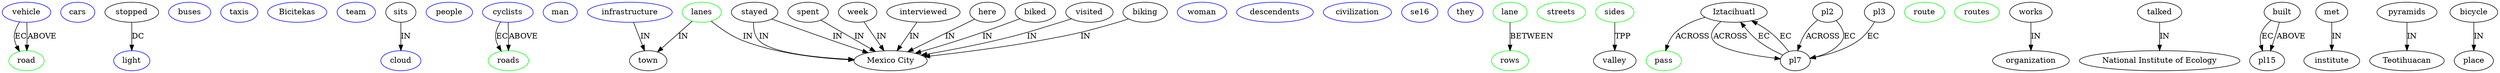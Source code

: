 digraph dot {
	vehicle [color=blue]
	cars [color=blue]
	light [color=blue]
	buses [color=blue]
	taxis [color=blue]
	Bicitekas [color=blue]
	team [color=blue]
	cloud [color=blue]
	people [color=blue]
	cyclists [color=blue]
	man [color=blue]
	man [color=blue]
	infrastructure [color=blue]
	woman [color=blue]
	descendents [color=blue]
	civilization [color=blue]
	cars [color=blue]
	se16 [color=blue]
	they [color=blue]
	road [color=green]
	lane [color=green]
	rows [color=green]
	lanes [color=green]
	lanes [color=green]
	roads [color=green]
	lanes [color=green]
	streets [color=green]
	sides [color=green]
	pass [color=green]
	route [color=green]
	routes [color=green]
	works [color=black]
	sits [color=black]
	stayed [color=black]
	talked [color=black]
	spent [color=black]
	built [color=black]
	week [color=black]
	stayed [color=black]
	interviewed [color=black]
	stopped [color=black]
	cyclists -> roads [label=EC]
	lanes -> town [label=IN]
	infrastructure -> town [label=IN]
	talked -> "National Institute of Ecology" [label=IN]
	met -> institute [label=IN]
	spent -> "Mexico City" [label=IN]
	pyramids -> Teotihuacan [label=IN]
	here -> "Mexico City" [label=IN]
	sides -> valley [label=TPP]
	sits -> cloud [label=IN]
	stayed -> "Mexico City" [label=IN]
	stayed -> "Mexico City" [label=IN]
	biked -> "Mexico City" [label=IN]
	visited -> "Mexico City" [label=IN]
	interviewed -> "Mexico City" [label=IN]
	biking -> "Mexico City" [label=IN]
	bicycle -> place [label=IN]
	vehicle -> road [label=EC]
	week -> "Mexico City" [label=IN]
	works -> organization [label=IN]
	lanes -> "Mexico City" [label=IN]
	built -> pl15 [label=EC]
	pl7 -> Iztacihuatl [label=EC]
	pl7 -> Iztacihuatl [label=EC]
	stopped -> light [label=DC]
	pl2 -> pl7 [label=EC]
	pl3 -> pl7 [label=EC]
	cyclists -> roads [label=ABOVE]
	lane -> rows [label=BETWEEN]
	Iztacihuatl -> pass [label=ACROSS]
	vehicle -> road [label=ABOVE]
	built -> pl15 [label=ABOVE]
	Iztacihuatl -> pl7 [label=ACROSS]
	pl2 -> pl7 [label=ACROSS]
}
